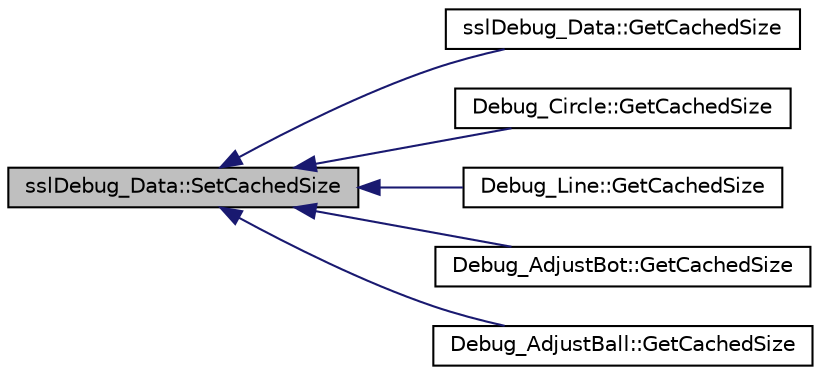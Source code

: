 digraph "sslDebug_Data::SetCachedSize"
{
 // INTERACTIVE_SVG=YES
  edge [fontname="Helvetica",fontsize="10",labelfontname="Helvetica",labelfontsize="10"];
  node [fontname="Helvetica",fontsize="10",shape=record];
  rankdir="LR";
  Node1 [label="sslDebug_Data::SetCachedSize",height=0.2,width=0.4,color="black", fillcolor="grey75", style="filled", fontcolor="black"];
  Node1 -> Node2 [dir="back",color="midnightblue",fontsize="10",style="solid",fontname="Helvetica"];
  Node2 [label="sslDebug_Data::GetCachedSize",height=0.2,width=0.4,color="black", fillcolor="white", style="filled",URL="$d4/d17/classssl_debug___data.html#a80cf1db2fc9ae597d72d821757b3dc7d"];
  Node1 -> Node3 [dir="back",color="midnightblue",fontsize="10",style="solid",fontname="Helvetica"];
  Node3 [label="Debug_Circle::GetCachedSize",height=0.2,width=0.4,color="black", fillcolor="white", style="filled",URL="$d0/d75/class_debug___circle.html#abb446dd962ae2ba27fcfe2ed6f795b01"];
  Node1 -> Node4 [dir="back",color="midnightblue",fontsize="10",style="solid",fontname="Helvetica"];
  Node4 [label="Debug_Line::GetCachedSize",height=0.2,width=0.4,color="black", fillcolor="white", style="filled",URL="$d0/d2a/class_debug___line.html#a47a523edf0d11f927abb6c0784351d26"];
  Node1 -> Node5 [dir="back",color="midnightblue",fontsize="10",style="solid",fontname="Helvetica"];
  Node5 [label="Debug_AdjustBot::GetCachedSize",height=0.2,width=0.4,color="black", fillcolor="white", style="filled",URL="$de/dd5/class_debug___adjust_bot.html#a645b8228e7da40b8c2ea92b73fdd46e5"];
  Node1 -> Node6 [dir="back",color="midnightblue",fontsize="10",style="solid",fontname="Helvetica"];
  Node6 [label="Debug_AdjustBall::GetCachedSize",height=0.2,width=0.4,color="black", fillcolor="white", style="filled",URL="$d9/d50/class_debug___adjust_ball.html#a942f1a81eadb9adaa6cb2d58f66792f9"];
}
